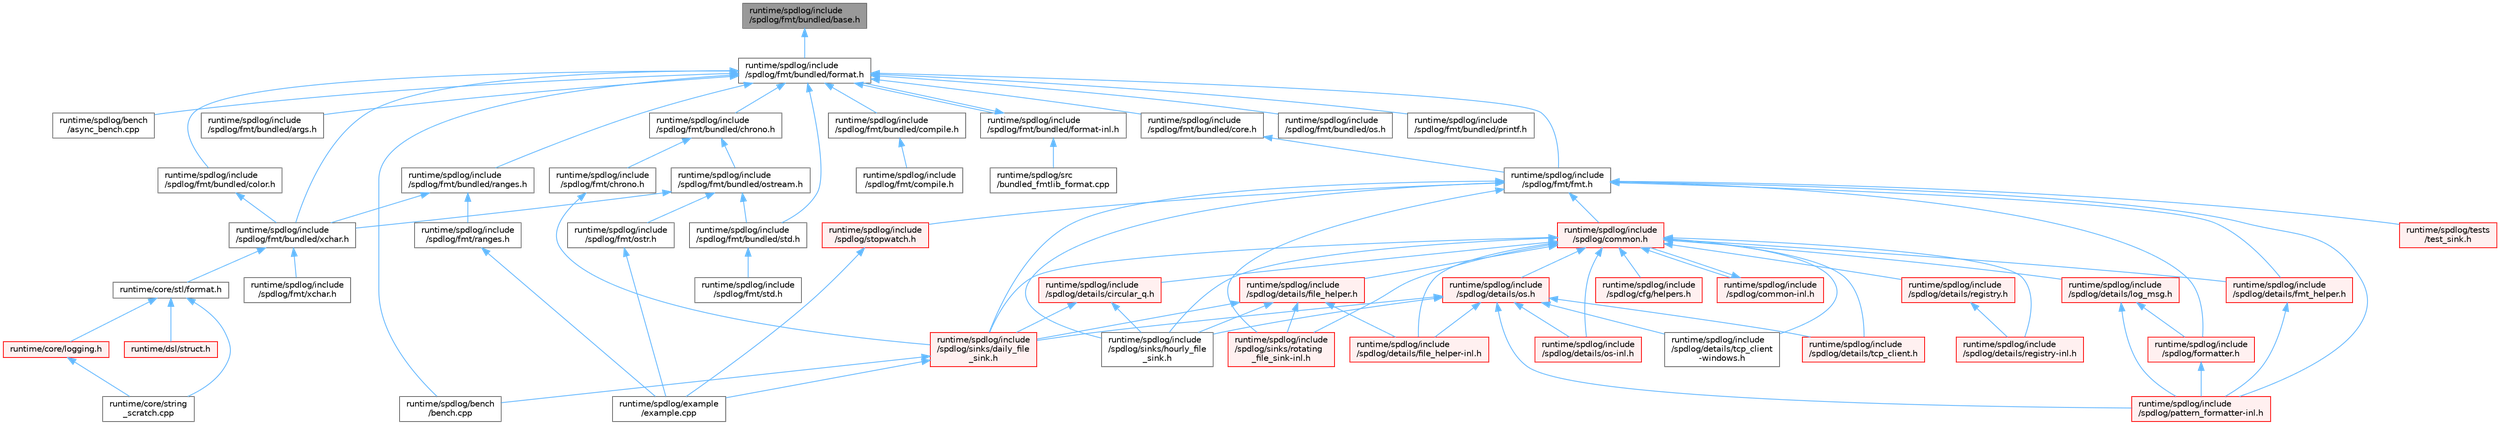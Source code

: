 digraph "runtime/spdlog/include/spdlog/fmt/bundled/base.h"
{
 // LATEX_PDF_SIZE
  bgcolor="transparent";
  edge [fontname=Helvetica,fontsize=10,labelfontname=Helvetica,labelfontsize=10];
  node [fontname=Helvetica,fontsize=10,shape=box,height=0.2,width=0.4];
  Node1 [id="Node000001",label="runtime/spdlog/include\l/spdlog/fmt/bundled/base.h",height=0.2,width=0.4,color="gray40", fillcolor="grey60", style="filled", fontcolor="black",tooltip=" "];
  Node1 -> Node2 [id="edge1_Node000001_Node000002",dir="back",color="steelblue1",style="solid",tooltip=" "];
  Node2 [id="Node000002",label="runtime/spdlog/include\l/spdlog/fmt/bundled/format.h",height=0.2,width=0.4,color="grey40", fillcolor="white", style="filled",URL="$spdlog_2include_2spdlog_2fmt_2bundled_2format_8h.html",tooltip=" "];
  Node2 -> Node3 [id="edge2_Node000002_Node000003",dir="back",color="steelblue1",style="solid",tooltip=" "];
  Node3 [id="Node000003",label="runtime/spdlog/bench\l/async_bench.cpp",height=0.2,width=0.4,color="grey40", fillcolor="white", style="filled",URL="$async__bench_8cpp.html",tooltip=" "];
  Node2 -> Node4 [id="edge3_Node000002_Node000004",dir="back",color="steelblue1",style="solid",tooltip=" "];
  Node4 [id="Node000004",label="runtime/spdlog/bench\l/bench.cpp",height=0.2,width=0.4,color="grey40", fillcolor="white", style="filled",URL="$bench_8cpp.html",tooltip=" "];
  Node2 -> Node5 [id="edge4_Node000002_Node000005",dir="back",color="steelblue1",style="solid",tooltip=" "];
  Node5 [id="Node000005",label="runtime/spdlog/include\l/spdlog/fmt/bundled/args.h",height=0.2,width=0.4,color="grey40", fillcolor="white", style="filled",URL="$args_8h.html",tooltip=" "];
  Node2 -> Node6 [id="edge5_Node000002_Node000006",dir="back",color="steelblue1",style="solid",tooltip=" "];
  Node6 [id="Node000006",label="runtime/spdlog/include\l/spdlog/fmt/bundled/chrono.h",height=0.2,width=0.4,color="grey40", fillcolor="white", style="filled",URL="$spdlog_2include_2spdlog_2fmt_2bundled_2chrono_8h.html",tooltip=" "];
  Node6 -> Node7 [id="edge6_Node000006_Node000007",dir="back",color="steelblue1",style="solid",tooltip=" "];
  Node7 [id="Node000007",label="runtime/spdlog/include\l/spdlog/fmt/bundled/ostream.h",height=0.2,width=0.4,color="grey40", fillcolor="white", style="filled",URL="$ostream_8h.html",tooltip=" "];
  Node7 -> Node8 [id="edge7_Node000007_Node000008",dir="back",color="steelblue1",style="solid",tooltip=" "];
  Node8 [id="Node000008",label="runtime/spdlog/include\l/spdlog/fmt/bundled/std.h",height=0.2,width=0.4,color="grey40", fillcolor="white", style="filled",URL="$bundled_2std_8h.html",tooltip=" "];
  Node8 -> Node9 [id="edge8_Node000008_Node000009",dir="back",color="steelblue1",style="solid",tooltip=" "];
  Node9 [id="Node000009",label="runtime/spdlog/include\l/spdlog/fmt/std.h",height=0.2,width=0.4,color="grey40", fillcolor="white", style="filled",URL="$std_8h.html",tooltip=" "];
  Node7 -> Node10 [id="edge9_Node000007_Node000010",dir="back",color="steelblue1",style="solid",tooltip=" "];
  Node10 [id="Node000010",label="runtime/spdlog/include\l/spdlog/fmt/bundled/xchar.h",height=0.2,width=0.4,color="grey40", fillcolor="white", style="filled",URL="$bundled_2xchar_8h.html",tooltip=" "];
  Node10 -> Node11 [id="edge10_Node000010_Node000011",dir="back",color="steelblue1",style="solid",tooltip=" "];
  Node11 [id="Node000011",label="runtime/core/stl/format.h",height=0.2,width=0.4,color="grey40", fillcolor="white", style="filled",URL="$core_2stl_2format_8h.html",tooltip=" "];
  Node11 -> Node12 [id="edge11_Node000011_Node000012",dir="back",color="steelblue1",style="solid",tooltip=" "];
  Node12 [id="Node000012",label="runtime/core/logging.h",height=0.2,width=0.4,color="red", fillcolor="#FFF0F0", style="filled",URL="$logging_8h.html",tooltip=" "];
  Node12 -> Node20 [id="edge12_Node000012_Node000020",dir="back",color="steelblue1",style="solid",tooltip=" "];
  Node20 [id="Node000020",label="runtime/core/string\l_scratch.cpp",height=0.2,width=0.4,color="grey40", fillcolor="white", style="filled",URL="$string__scratch_8cpp.html",tooltip=" "];
  Node11 -> Node20 [id="edge13_Node000011_Node000020",dir="back",color="steelblue1",style="solid",tooltip=" "];
  Node11 -> Node26 [id="edge14_Node000011_Node000026",dir="back",color="steelblue1",style="solid",tooltip=" "];
  Node26 [id="Node000026",label="runtime/dsl/struct.h",height=0.2,width=0.4,color="red", fillcolor="#FFF0F0", style="filled",URL="$struct_8h.html",tooltip=" "];
  Node10 -> Node36 [id="edge15_Node000010_Node000036",dir="back",color="steelblue1",style="solid",tooltip=" "];
  Node36 [id="Node000036",label="runtime/spdlog/include\l/spdlog/fmt/xchar.h",height=0.2,width=0.4,color="grey40", fillcolor="white", style="filled",URL="$xchar_8h.html",tooltip=" "];
  Node7 -> Node37 [id="edge16_Node000007_Node000037",dir="back",color="steelblue1",style="solid",tooltip=" "];
  Node37 [id="Node000037",label="runtime/spdlog/include\l/spdlog/fmt/ostr.h",height=0.2,width=0.4,color="grey40", fillcolor="white", style="filled",URL="$ostr_8h.html",tooltip=" "];
  Node37 -> Node38 [id="edge17_Node000037_Node000038",dir="back",color="steelblue1",style="solid",tooltip=" "];
  Node38 [id="Node000038",label="runtime/spdlog/example\l/example.cpp",height=0.2,width=0.4,color="grey40", fillcolor="white", style="filled",URL="$runtime_2spdlog_2example_2example_8cpp.html",tooltip=" "];
  Node6 -> Node39 [id="edge18_Node000006_Node000039",dir="back",color="steelblue1",style="solid",tooltip=" "];
  Node39 [id="Node000039",label="runtime/spdlog/include\l/spdlog/fmt/chrono.h",height=0.2,width=0.4,color="grey40", fillcolor="white", style="filled",URL="$spdlog_2include_2spdlog_2fmt_2chrono_8h.html",tooltip=" "];
  Node39 -> Node40 [id="edge19_Node000039_Node000040",dir="back",color="steelblue1",style="solid",tooltip=" "];
  Node40 [id="Node000040",label="runtime/spdlog/include\l/spdlog/sinks/daily_file\l_sink.h",height=0.2,width=0.4,color="red", fillcolor="#FFF0F0", style="filled",URL="$daily__file__sink_8h.html",tooltip=" "];
  Node40 -> Node4 [id="edge20_Node000040_Node000004",dir="back",color="steelblue1",style="solid",tooltip=" "];
  Node40 -> Node38 [id="edge21_Node000040_Node000038",dir="back",color="steelblue1",style="solid",tooltip=" "];
  Node2 -> Node66 [id="edge22_Node000002_Node000066",dir="back",color="steelblue1",style="solid",tooltip=" "];
  Node66 [id="Node000066",label="runtime/spdlog/include\l/spdlog/fmt/bundled/color.h",height=0.2,width=0.4,color="grey40", fillcolor="white", style="filled",URL="$runtime_2spdlog_2include_2spdlog_2fmt_2bundled_2color_8h.html",tooltip=" "];
  Node66 -> Node10 [id="edge23_Node000066_Node000010",dir="back",color="steelblue1",style="solid",tooltip=" "];
  Node2 -> Node67 [id="edge24_Node000002_Node000067",dir="back",color="steelblue1",style="solid",tooltip=" "];
  Node67 [id="Node000067",label="runtime/spdlog/include\l/spdlog/fmt/bundled/compile.h",height=0.2,width=0.4,color="grey40", fillcolor="white", style="filled",URL="$bundled_2compile_8h.html",tooltip=" "];
  Node67 -> Node68 [id="edge25_Node000067_Node000068",dir="back",color="steelblue1",style="solid",tooltip=" "];
  Node68 [id="Node000068",label="runtime/spdlog/include\l/spdlog/fmt/compile.h",height=0.2,width=0.4,color="grey40", fillcolor="white", style="filled",URL="$compile_8h.html",tooltip=" "];
  Node2 -> Node69 [id="edge26_Node000002_Node000069",dir="back",color="steelblue1",style="solid",tooltip=" "];
  Node69 [id="Node000069",label="runtime/spdlog/include\l/spdlog/fmt/bundled/core.h",height=0.2,width=0.4,color="grey40", fillcolor="white", style="filled",URL="$core_8h.html",tooltip=" "];
  Node69 -> Node70 [id="edge27_Node000069_Node000070",dir="back",color="steelblue1",style="solid",tooltip=" "];
  Node70 [id="Node000070",label="runtime/spdlog/include\l/spdlog/fmt/fmt.h",height=0.2,width=0.4,color="grey40", fillcolor="white", style="filled",URL="$fmt_8h.html",tooltip=" "];
  Node70 -> Node71 [id="edge28_Node000070_Node000071",dir="back",color="steelblue1",style="solid",tooltip=" "];
  Node71 [id="Node000071",label="runtime/spdlog/include\l/spdlog/common.h",height=0.2,width=0.4,color="red", fillcolor="#FFF0F0", style="filled",URL="$runtime_2spdlog_2include_2spdlog_2common_8h.html",tooltip=" "];
  Node71 -> Node72 [id="edge29_Node000071_Node000072",dir="back",color="steelblue1",style="solid",tooltip=" "];
  Node72 [id="Node000072",label="runtime/spdlog/include\l/spdlog/cfg/helpers.h",height=0.2,width=0.4,color="red", fillcolor="#FFF0F0", style="filled",URL="$helpers_8h.html",tooltip=" "];
  Node71 -> Node77 [id="edge30_Node000071_Node000077",dir="back",color="steelblue1",style="solid",tooltip=" "];
  Node77 [id="Node000077",label="runtime/spdlog/include\l/spdlog/common-inl.h",height=0.2,width=0.4,color="red", fillcolor="#FFF0F0", style="filled",URL="$common-inl_8h.html",tooltip=" "];
  Node77 -> Node71 [id="edge31_Node000077_Node000071",dir="back",color="steelblue1",style="solid",tooltip=" "];
  Node71 -> Node79 [id="edge32_Node000071_Node000079",dir="back",color="steelblue1",style="solid",tooltip=" "];
  Node79 [id="Node000079",label="runtime/spdlog/include\l/spdlog/details/circular_q.h",height=0.2,width=0.4,color="red", fillcolor="#FFF0F0", style="filled",URL="$circular__q_8h.html",tooltip=" "];
  Node79 -> Node40 [id="edge33_Node000079_Node000040",dir="back",color="steelblue1",style="solid",tooltip=" "];
  Node79 -> Node119 [id="edge34_Node000079_Node000119",dir="back",color="steelblue1",style="solid",tooltip=" "];
  Node119 [id="Node000119",label="runtime/spdlog/include\l/spdlog/sinks/hourly_file\l_sink.h",height=0.2,width=0.4,color="grey40", fillcolor="white", style="filled",URL="$hourly__file__sink_8h.html",tooltip=" "];
  Node71 -> Node121 [id="edge35_Node000071_Node000121",dir="back",color="steelblue1",style="solid",tooltip=" "];
  Node121 [id="Node000121",label="runtime/spdlog/include\l/spdlog/details/file_helper-inl.h",height=0.2,width=0.4,color="red", fillcolor="#FFF0F0", style="filled",URL="$file__helper-inl_8h.html",tooltip=" "];
  Node71 -> Node123 [id="edge36_Node000071_Node000123",dir="back",color="steelblue1",style="solid",tooltip=" "];
  Node123 [id="Node000123",label="runtime/spdlog/include\l/spdlog/details/file_helper.h",height=0.2,width=0.4,color="red", fillcolor="#FFF0F0", style="filled",URL="$file__helper_8h.html",tooltip=" "];
  Node123 -> Node121 [id="edge37_Node000123_Node000121",dir="back",color="steelblue1",style="solid",tooltip=" "];
  Node123 -> Node40 [id="edge38_Node000123_Node000040",dir="back",color="steelblue1",style="solid",tooltip=" "];
  Node123 -> Node119 [id="edge39_Node000123_Node000119",dir="back",color="steelblue1",style="solid",tooltip=" "];
  Node123 -> Node126 [id="edge40_Node000123_Node000126",dir="back",color="steelblue1",style="solid",tooltip=" "];
  Node126 [id="Node000126",label="runtime/spdlog/include\l/spdlog/sinks/rotating\l_file_sink-inl.h",height=0.2,width=0.4,color="red", fillcolor="#FFF0F0", style="filled",URL="$rotating__file__sink-inl_8h.html",tooltip=" "];
  Node71 -> Node128 [id="edge41_Node000071_Node000128",dir="back",color="steelblue1",style="solid",tooltip=" "];
  Node128 [id="Node000128",label="runtime/spdlog/include\l/spdlog/details/fmt_helper.h",height=0.2,width=0.4,color="red", fillcolor="#FFF0F0", style="filled",URL="$fmt__helper_8h.html",tooltip=" "];
  Node128 -> Node129 [id="edge42_Node000128_Node000129",dir="back",color="steelblue1",style="solid",tooltip=" "];
  Node129 [id="Node000129",label="runtime/spdlog/include\l/spdlog/pattern_formatter-inl.h",height=0.2,width=0.4,color="red", fillcolor="#FFF0F0", style="filled",URL="$pattern__formatter-inl_8h.html",tooltip=" "];
  Node71 -> Node130 [id="edge43_Node000071_Node000130",dir="back",color="steelblue1",style="solid",tooltip=" "];
  Node130 [id="Node000130",label="runtime/spdlog/include\l/spdlog/details/log_msg.h",height=0.2,width=0.4,color="red", fillcolor="#FFF0F0", style="filled",URL="$log__msg_8h.html",tooltip=" "];
  Node130 -> Node134 [id="edge44_Node000130_Node000134",dir="back",color="steelblue1",style="solid",tooltip=" "];
  Node134 [id="Node000134",label="runtime/spdlog/include\l/spdlog/formatter.h",height=0.2,width=0.4,color="red", fillcolor="#FFF0F0", style="filled",URL="$formatter_8h.html",tooltip=" "];
  Node134 -> Node129 [id="edge45_Node000134_Node000129",dir="back",color="steelblue1",style="solid",tooltip=" "];
  Node130 -> Node129 [id="edge46_Node000130_Node000129",dir="back",color="steelblue1",style="solid",tooltip=" "];
  Node71 -> Node160 [id="edge47_Node000071_Node000160",dir="back",color="steelblue1",style="solid",tooltip=" "];
  Node160 [id="Node000160",label="runtime/spdlog/include\l/spdlog/details/os-inl.h",height=0.2,width=0.4,color="red", fillcolor="#FFF0F0", style="filled",URL="$os-inl_8h.html",tooltip=" "];
  Node71 -> Node161 [id="edge48_Node000071_Node000161",dir="back",color="steelblue1",style="solid",tooltip=" "];
  Node161 [id="Node000161",label="runtime/spdlog/include\l/spdlog/details/os.h",height=0.2,width=0.4,color="red", fillcolor="#FFF0F0", style="filled",URL="$details_2os_8h.html",tooltip=" "];
  Node161 -> Node121 [id="edge49_Node000161_Node000121",dir="back",color="steelblue1",style="solid",tooltip=" "];
  Node161 -> Node160 [id="edge50_Node000161_Node000160",dir="back",color="steelblue1",style="solid",tooltip=" "];
  Node161 -> Node162 [id="edge51_Node000161_Node000162",dir="back",color="steelblue1",style="solid",tooltip=" "];
  Node162 [id="Node000162",label="runtime/spdlog/include\l/spdlog/details/tcp_client\l-windows.h",height=0.2,width=0.4,color="grey40", fillcolor="white", style="filled",URL="$tcp__client-windows_8h.html",tooltip=" "];
  Node161 -> Node163 [id="edge52_Node000161_Node000163",dir="back",color="steelblue1",style="solid",tooltip=" "];
  Node163 [id="Node000163",label="runtime/spdlog/include\l/spdlog/details/tcp_client.h",height=0.2,width=0.4,color="red", fillcolor="#FFF0F0", style="filled",URL="$tcp__client_8h.html",tooltip=" "];
  Node161 -> Node129 [id="edge53_Node000161_Node000129",dir="back",color="steelblue1",style="solid",tooltip=" "];
  Node161 -> Node40 [id="edge54_Node000161_Node000040",dir="back",color="steelblue1",style="solid",tooltip=" "];
  Node161 -> Node119 [id="edge55_Node000161_Node000119",dir="back",color="steelblue1",style="solid",tooltip=" "];
  Node71 -> Node91 [id="edge56_Node000071_Node000091",dir="back",color="steelblue1",style="solid",tooltip=" "];
  Node91 [id="Node000091",label="runtime/spdlog/include\l/spdlog/details/registry-inl.h",height=0.2,width=0.4,color="red", fillcolor="#FFF0F0", style="filled",URL="$registry-inl_8h.html",tooltip=" "];
  Node71 -> Node166 [id="edge57_Node000071_Node000166",dir="back",color="steelblue1",style="solid",tooltip=" "];
  Node166 [id="Node000166",label="runtime/spdlog/include\l/spdlog/details/registry.h",height=0.2,width=0.4,color="red", fillcolor="#FFF0F0", style="filled",URL="$registry_8h.html",tooltip=" "];
  Node166 -> Node91 [id="edge58_Node000166_Node000091",dir="back",color="steelblue1",style="solid",tooltip=" "];
  Node71 -> Node162 [id="edge59_Node000071_Node000162",dir="back",color="steelblue1",style="solid",tooltip=" "];
  Node71 -> Node163 [id="edge60_Node000071_Node000163",dir="back",color="steelblue1",style="solid",tooltip=" "];
  Node71 -> Node40 [id="edge61_Node000071_Node000040",dir="back",color="steelblue1",style="solid",tooltip=" "];
  Node71 -> Node119 [id="edge62_Node000071_Node000119",dir="back",color="steelblue1",style="solid",tooltip=" "];
  Node71 -> Node126 [id="edge63_Node000071_Node000126",dir="back",color="steelblue1",style="solid",tooltip=" "];
  Node70 -> Node128 [id="edge64_Node000070_Node000128",dir="back",color="steelblue1",style="solid",tooltip=" "];
  Node70 -> Node134 [id="edge65_Node000070_Node000134",dir="back",color="steelblue1",style="solid",tooltip=" "];
  Node70 -> Node129 [id="edge66_Node000070_Node000129",dir="back",color="steelblue1",style="solid",tooltip=" "];
  Node70 -> Node40 [id="edge67_Node000070_Node000040",dir="back",color="steelblue1",style="solid",tooltip=" "];
  Node70 -> Node119 [id="edge68_Node000070_Node000119",dir="back",color="steelblue1",style="solid",tooltip=" "];
  Node70 -> Node126 [id="edge69_Node000070_Node000126",dir="back",color="steelblue1",style="solid",tooltip=" "];
  Node70 -> Node170 [id="edge70_Node000070_Node000170",dir="back",color="steelblue1",style="solid",tooltip=" "];
  Node170 [id="Node000170",label="runtime/spdlog/include\l/spdlog/stopwatch.h",height=0.2,width=0.4,color="red", fillcolor="#FFF0F0", style="filled",URL="$stopwatch_8h.html",tooltip=" "];
  Node170 -> Node38 [id="edge71_Node000170_Node000038",dir="back",color="steelblue1",style="solid",tooltip=" "];
  Node70 -> Node156 [id="edge72_Node000070_Node000156",dir="back",color="steelblue1",style="solid",tooltip=" "];
  Node156 [id="Node000156",label="runtime/spdlog/tests\l/test_sink.h",height=0.2,width=0.4,color="red", fillcolor="#FFF0F0", style="filled",URL="$test__sink_8h.html",tooltip=" "];
  Node2 -> Node171 [id="edge73_Node000002_Node000171",dir="back",color="steelblue1",style="solid",tooltip=" "];
  Node171 [id="Node000171",label="runtime/spdlog/include\l/spdlog/fmt/bundled/format-inl.h",height=0.2,width=0.4,color="grey40", fillcolor="white", style="filled",URL="$format-inl_8h.html",tooltip=" "];
  Node171 -> Node2 [id="edge74_Node000171_Node000002",dir="back",color="steelblue1",style="solid",tooltip=" "];
  Node171 -> Node172 [id="edge75_Node000171_Node000172",dir="back",color="steelblue1",style="solid",tooltip=" "];
  Node172 [id="Node000172",label="runtime/spdlog/src\l/bundled_fmtlib_format.cpp",height=0.2,width=0.4,color="grey40", fillcolor="white", style="filled",URL="$bundled__fmtlib__format_8cpp.html",tooltip=" "];
  Node2 -> Node173 [id="edge76_Node000002_Node000173",dir="back",color="steelblue1",style="solid",tooltip=" "];
  Node173 [id="Node000173",label="runtime/spdlog/include\l/spdlog/fmt/bundled/os.h",height=0.2,width=0.4,color="grey40", fillcolor="white", style="filled",URL="$fmt_2bundled_2os_8h.html",tooltip=" "];
  Node2 -> Node174 [id="edge77_Node000002_Node000174",dir="back",color="steelblue1",style="solid",tooltip=" "];
  Node174 [id="Node000174",label="runtime/spdlog/include\l/spdlog/fmt/bundled/printf.h",height=0.2,width=0.4,color="grey40", fillcolor="white", style="filled",URL="$printf_8h.html",tooltip=" "];
  Node2 -> Node175 [id="edge78_Node000002_Node000175",dir="back",color="steelblue1",style="solid",tooltip=" "];
  Node175 [id="Node000175",label="runtime/spdlog/include\l/spdlog/fmt/bundled/ranges.h",height=0.2,width=0.4,color="grey40", fillcolor="white", style="filled",URL="$bundled_2ranges_8h.html",tooltip=" "];
  Node175 -> Node10 [id="edge79_Node000175_Node000010",dir="back",color="steelblue1",style="solid",tooltip=" "];
  Node175 -> Node176 [id="edge80_Node000175_Node000176",dir="back",color="steelblue1",style="solid",tooltip=" "];
  Node176 [id="Node000176",label="runtime/spdlog/include\l/spdlog/fmt/ranges.h",height=0.2,width=0.4,color="grey40", fillcolor="white", style="filled",URL="$ranges_8h.html",tooltip=" "];
  Node176 -> Node38 [id="edge81_Node000176_Node000038",dir="back",color="steelblue1",style="solid",tooltip=" "];
  Node2 -> Node8 [id="edge82_Node000002_Node000008",dir="back",color="steelblue1",style="solid",tooltip=" "];
  Node2 -> Node10 [id="edge83_Node000002_Node000010",dir="back",color="steelblue1",style="solid",tooltip=" "];
  Node2 -> Node70 [id="edge84_Node000002_Node000070",dir="back",color="steelblue1",style="solid",tooltip=" "];
}
